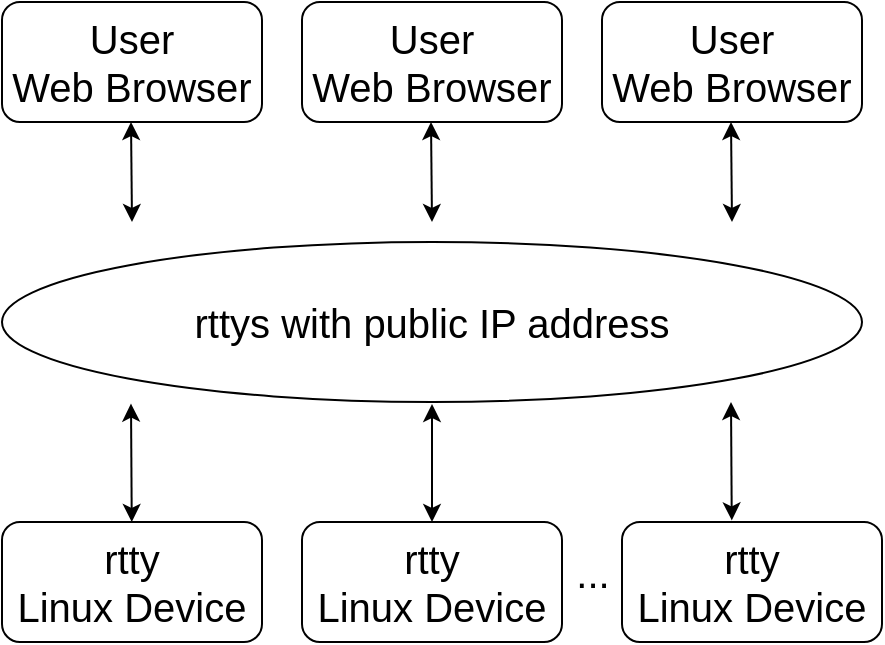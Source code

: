 <mxfile version="13.9.9" type="device"><diagram id="C_-zAhCcowoGEDj49hr6" name="第 1 页"><mxGraphModel dx="1550" dy="895" grid="1" gridSize="10" guides="1" tooltips="1" connect="1" arrows="1" fold="1" page="1" pageScale="1" pageWidth="827" pageHeight="1169" math="0" shadow="0"><root><mxCell id="0"/><mxCell id="1" parent="0"/><mxCell id="2OIhP-ZADz3yZeoos94w-2" value="&lt;font style=&quot;font-size: 20px;&quot;&gt;User&lt;br style=&quot;font-size: 20px;&quot;&gt;Web Browser&lt;/font&gt;" style="rounded=1;whiteSpace=wrap;html=1;fontSize=20;" parent="1" vertex="1"><mxGeometry x="160" y="130" width="130" height="60" as="geometry"/></mxCell><mxCell id="2OIhP-ZADz3yZeoos94w-5" value="rttys with public IP address" style="ellipse;whiteSpace=wrap;html=1;fontSize=20;" parent="1" vertex="1"><mxGeometry x="160" y="250" width="430" height="80" as="geometry"/></mxCell><mxCell id="2OIhP-ZADz3yZeoos94w-6" value="&lt;font style=&quot;font-size: 20px;&quot;&gt;User&lt;br style=&quot;font-size: 20px;&quot;&gt;Web Browser&lt;/font&gt;" style="rounded=1;whiteSpace=wrap;html=1;fontSize=20;" parent="1" vertex="1"><mxGeometry x="310" y="130" width="130" height="60" as="geometry"/></mxCell><mxCell id="2OIhP-ZADz3yZeoos94w-7" value="&lt;font style=&quot;font-size: 20px;&quot;&gt;User&lt;br style=&quot;font-size: 20px;&quot;&gt;Web Browser&lt;/font&gt;" style="rounded=1;whiteSpace=wrap;html=1;fontSize=20;" parent="1" vertex="1"><mxGeometry x="460" y="130" width="130" height="60" as="geometry"/></mxCell><mxCell id="2OIhP-ZADz3yZeoos94w-9" value="rtty&lt;br&gt;Linux Device" style="rounded=1;whiteSpace=wrap;html=1;fontSize=20;" parent="1" vertex="1"><mxGeometry x="160" y="390" width="130" height="60" as="geometry"/></mxCell><mxCell id="2OIhP-ZADz3yZeoos94w-10" value="rtty&lt;br&gt;Linux Device" style="rounded=1;whiteSpace=wrap;html=1;fontSize=20;" parent="1" vertex="1"><mxGeometry x="310" y="390" width="130" height="60" as="geometry"/></mxCell><mxCell id="2OIhP-ZADz3yZeoos94w-11" value="rtty&lt;br&gt;Linux Device" style="rounded=1;whiteSpace=wrap;html=1;fontSize=20;" parent="1" vertex="1"><mxGeometry x="470" y="390" width="130" height="60" as="geometry"/></mxCell><mxCell id="2OIhP-ZADz3yZeoos94w-12" value="..." style="text;html=1;resizable=0;autosize=1;align=center;verticalAlign=middle;points=[];fillColor=none;strokeColor=none;rounded=0;fontSize=20;" parent="1" vertex="1"><mxGeometry x="440" y="400" width="30" height="30" as="geometry"/></mxCell><mxCell id="2OIhP-ZADz3yZeoos94w-15" value="" style="endArrow=classic;startArrow=classic;html=1;fontSize=20;" parent="1" edge="1"><mxGeometry width="50" height="50" relative="1" as="geometry"><mxPoint x="375" y="390" as="sourcePoint"/><mxPoint x="375" y="331" as="targetPoint"/></mxGeometry></mxCell><mxCell id="2OIhP-ZADz3yZeoos94w-17" value="" style="endArrow=classic;startArrow=classic;html=1;fontSize=20;" parent="1" edge="1"><mxGeometry width="50" height="50" relative="1" as="geometry"><mxPoint x="375" y="240" as="sourcePoint"/><mxPoint x="374.5" y="190" as="targetPoint"/></mxGeometry></mxCell><mxCell id="2OIhP-ZADz3yZeoos94w-20" value="" style="endArrow=classic;startArrow=classic;html=1;fontSize=20;" parent="1" edge="1"><mxGeometry width="50" height="50" relative="1" as="geometry"><mxPoint x="525" y="240" as="sourcePoint"/><mxPoint x="524.5" y="190" as="targetPoint"/></mxGeometry></mxCell><mxCell id="2OIhP-ZADz3yZeoos94w-21" value="" style="endArrow=classic;startArrow=classic;html=1;fontSize=20;" parent="1" edge="1"><mxGeometry width="50" height="50" relative="1" as="geometry"><mxPoint x="225" y="240" as="sourcePoint"/><mxPoint x="224.5" y="190" as="targetPoint"/></mxGeometry></mxCell><mxCell id="2OIhP-ZADz3yZeoos94w-23" value="" style="endArrow=classic;startArrow=classic;html=1;fontSize=20;entryX=0.438;entryY=1.01;entryDx=0;entryDy=0;entryPerimeter=0;" parent="1" edge="1"><mxGeometry width="50" height="50" relative="1" as="geometry"><mxPoint x="224.88" y="390" as="sourcePoint"/><mxPoint x="224.5" y="330.8" as="targetPoint"/></mxGeometry></mxCell><mxCell id="2OIhP-ZADz3yZeoos94w-24" value="" style="endArrow=classic;startArrow=classic;html=1;fontSize=20;entryX=0.438;entryY=1.01;entryDx=0;entryDy=0;entryPerimeter=0;" parent="1" edge="1"><mxGeometry width="50" height="50" relative="1" as="geometry"><mxPoint x="524.88" y="389.2" as="sourcePoint"/><mxPoint x="524.5" y="330.0" as="targetPoint"/></mxGeometry></mxCell></root></mxGraphModel></diagram></mxfile>